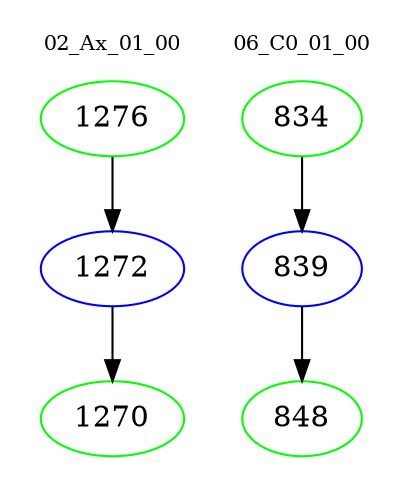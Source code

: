 digraph{
subgraph cluster_0 {
color = white
label = "02_Ax_01_00";
fontsize=10;
T0_1276 [label="1276", color="green"]
T0_1276 -> T0_1272 [color="black"]
T0_1272 [label="1272", color="blue"]
T0_1272 -> T0_1270 [color="black"]
T0_1270 [label="1270", color="green"]
}
subgraph cluster_1 {
color = white
label = "06_C0_01_00";
fontsize=10;
T1_834 [label="834", color="green"]
T1_834 -> T1_839 [color="black"]
T1_839 [label="839", color="blue"]
T1_839 -> T1_848 [color="black"]
T1_848 [label="848", color="green"]
}
}
